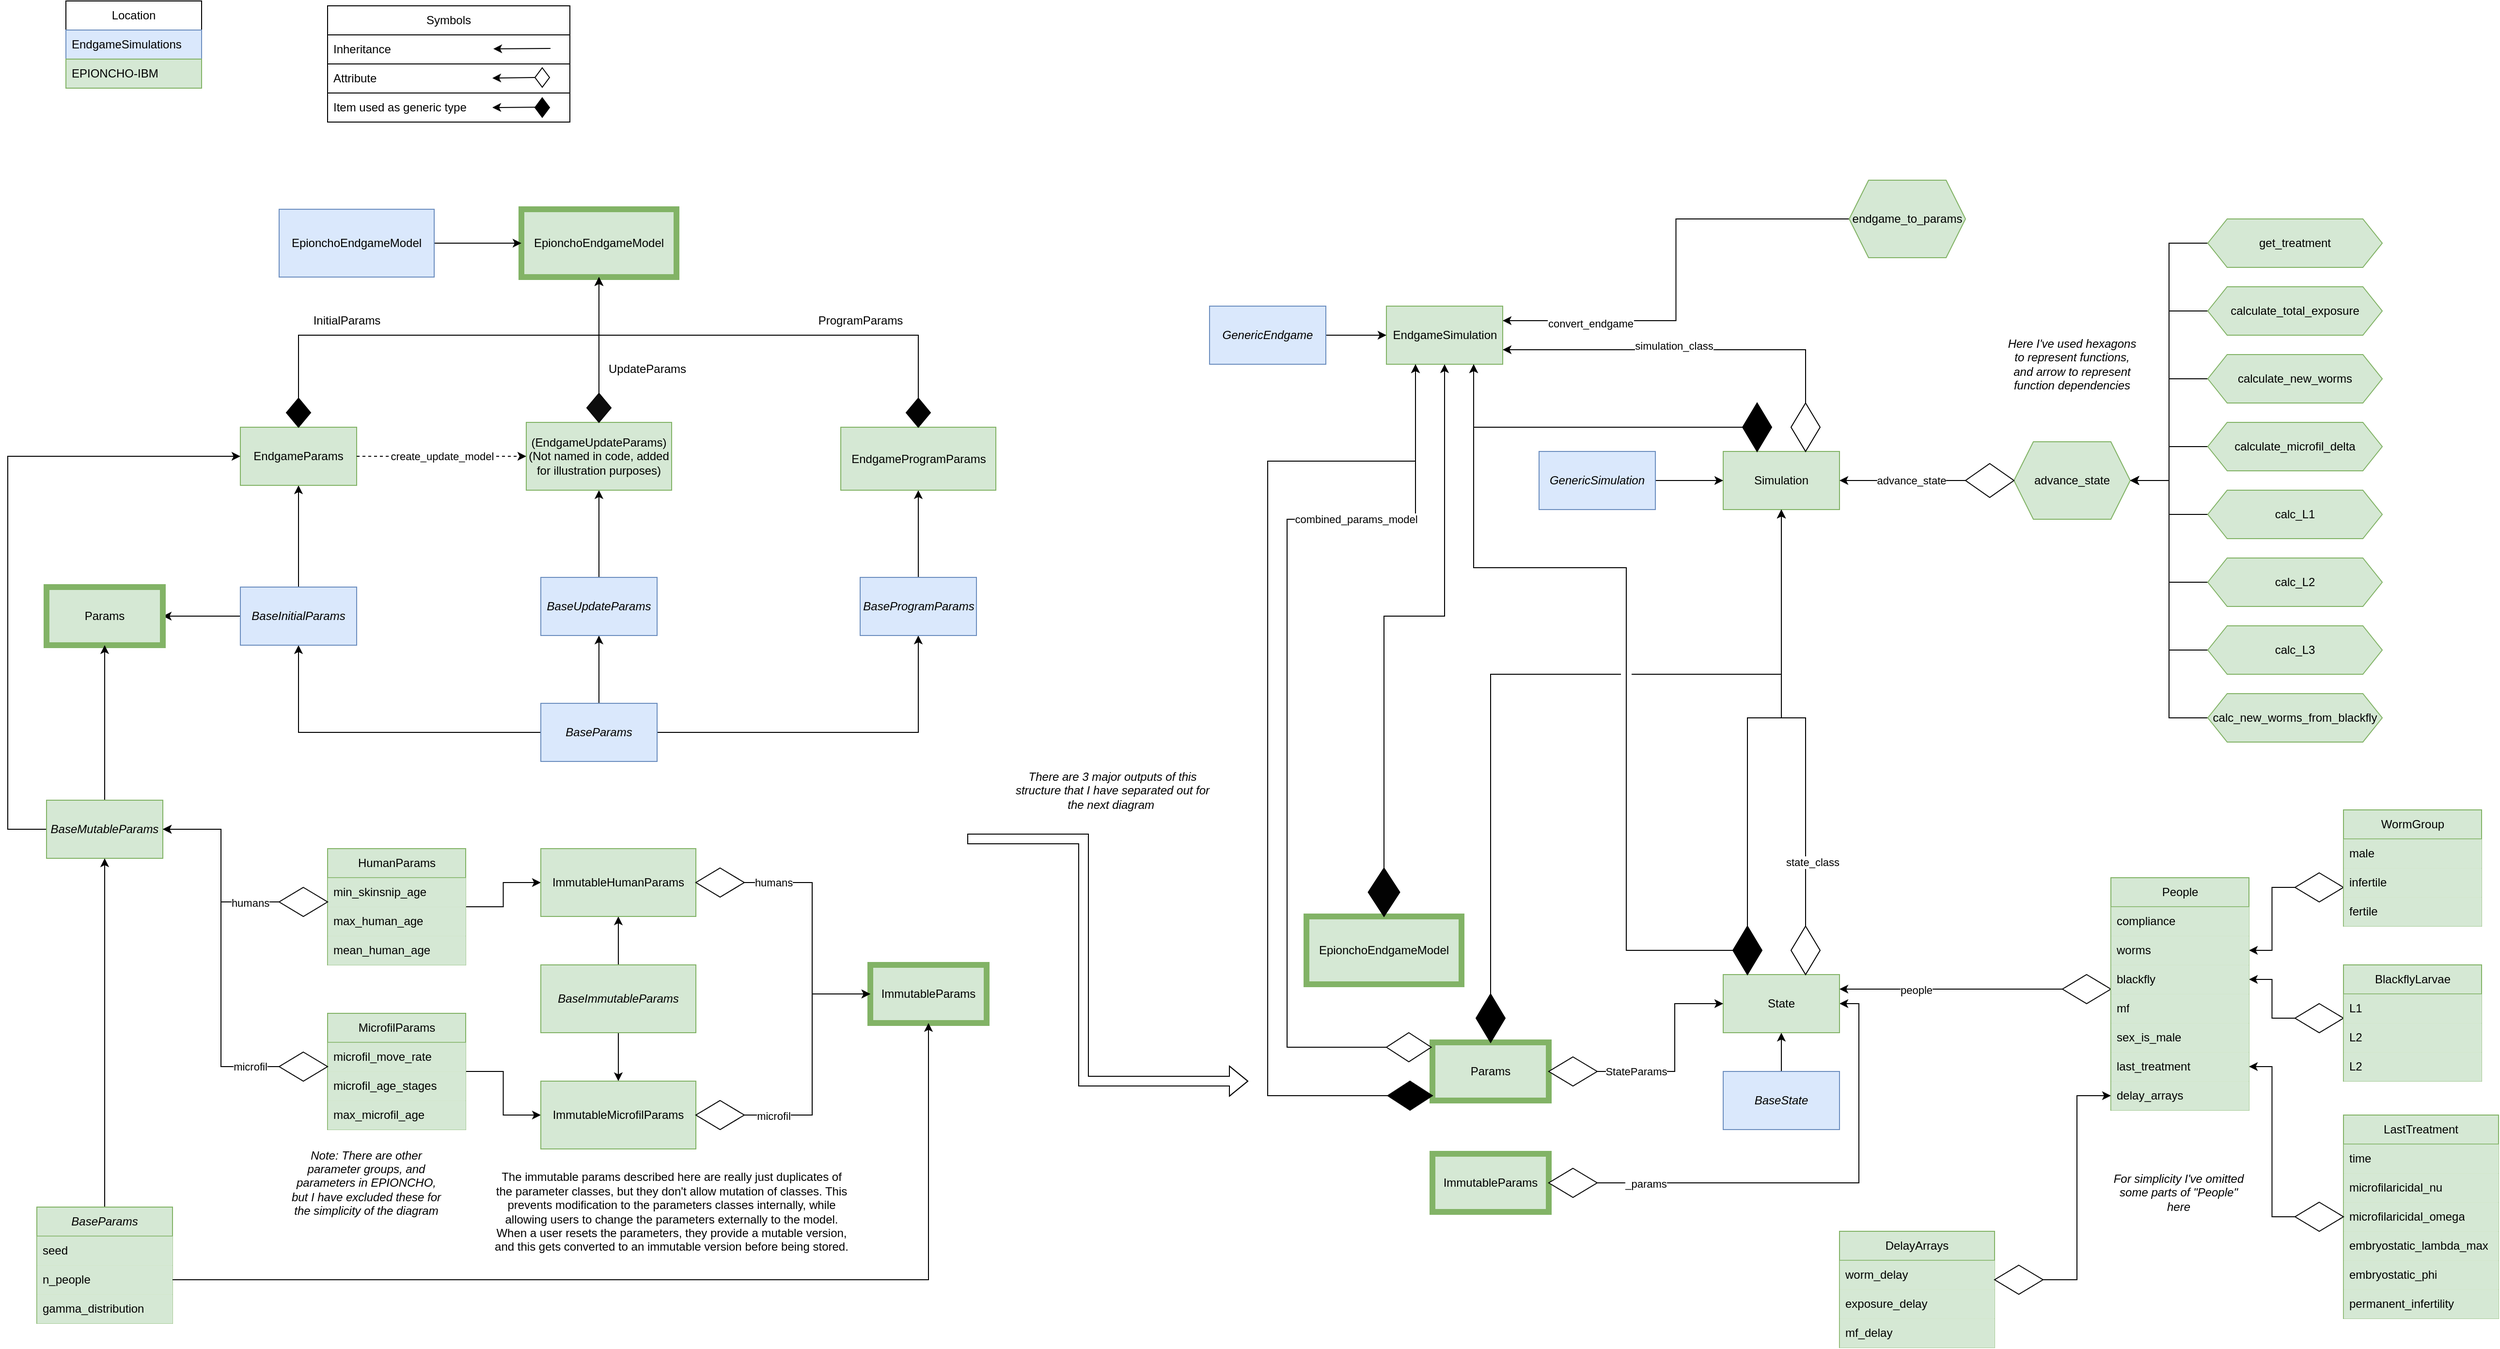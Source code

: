 <mxfile version="22.1.1" type="device">
  <diagram name="Page-1" id="Vh5DeRyXZmKZgqviVODq">
    <mxGraphModel dx="4073" dy="2360" grid="1" gridSize="10" guides="1" tooltips="1" connect="1" arrows="1" fold="1" page="1" pageScale="1" pageWidth="3300" pageHeight="2339" math="0" shadow="0">
      <root>
        <mxCell id="0" />
        <mxCell id="1" parent="0" />
        <mxCell id="iBcGs-03RFy5tnIWkyry-19" value="" style="edgeStyle=orthogonalEdgeStyle;rounded=0;orthogonalLoop=1;jettySize=auto;html=1;" parent="1" source="iBcGs-03RFy5tnIWkyry-13" target="iBcGs-03RFy5tnIWkyry-17" edge="1">
          <mxGeometry relative="1" as="geometry" />
        </mxCell>
        <mxCell id="iBcGs-03RFy5tnIWkyry-20" value="" style="edgeStyle=orthogonalEdgeStyle;rounded=0;orthogonalLoop=1;jettySize=auto;html=1;" parent="1" source="iBcGs-03RFy5tnIWkyry-13" target="iBcGs-03RFy5tnIWkyry-16" edge="1">
          <mxGeometry relative="1" as="geometry" />
        </mxCell>
        <mxCell id="iBcGs-03RFy5tnIWkyry-21" value="" style="edgeStyle=orthogonalEdgeStyle;rounded=0;orthogonalLoop=1;jettySize=auto;html=1;" parent="1" source="iBcGs-03RFy5tnIWkyry-13" target="iBcGs-03RFy5tnIWkyry-18" edge="1">
          <mxGeometry relative="1" as="geometry" />
        </mxCell>
        <mxCell id="iBcGs-03RFy5tnIWkyry-13" value="&lt;i&gt;BaseParams&lt;/i&gt;" style="rounded=0;whiteSpace=wrap;html=1;fillColor=#dae8fc;strokeColor=#6c8ebf;" parent="1" vertex="1">
          <mxGeometry x="900" y="1130" width="120" height="60" as="geometry" />
        </mxCell>
        <mxCell id="iBcGs-03RFy5tnIWkyry-23" value="" style="edgeStyle=orthogonalEdgeStyle;rounded=0;orthogonalLoop=1;jettySize=auto;html=1;" parent="1" source="iBcGs-03RFy5tnIWkyry-16" target="iBcGs-03RFy5tnIWkyry-22" edge="1">
          <mxGeometry relative="1" as="geometry" />
        </mxCell>
        <mxCell id="iBcGs-03RFy5tnIWkyry-60" value="" style="edgeStyle=orthogonalEdgeStyle;rounded=0;orthogonalLoop=1;jettySize=auto;html=1;" parent="1" source="iBcGs-03RFy5tnIWkyry-16" target="iBcGs-03RFy5tnIWkyry-59" edge="1">
          <mxGeometry relative="1" as="geometry" />
        </mxCell>
        <mxCell id="iBcGs-03RFy5tnIWkyry-16" value="&lt;i&gt;BaseInitialParams&lt;/i&gt;" style="rounded=0;whiteSpace=wrap;html=1;fillColor=#dae8fc;strokeColor=#6c8ebf;" parent="1" vertex="1">
          <mxGeometry x="590" y="1010" width="120" height="60" as="geometry" />
        </mxCell>
        <mxCell id="iBcGs-03RFy5tnIWkyry-28" value="" style="edgeStyle=orthogonalEdgeStyle;rounded=0;orthogonalLoop=1;jettySize=auto;html=1;" parent="1" source="iBcGs-03RFy5tnIWkyry-17" target="iBcGs-03RFy5tnIWkyry-26" edge="1">
          <mxGeometry relative="1" as="geometry" />
        </mxCell>
        <mxCell id="iBcGs-03RFy5tnIWkyry-17" value="&lt;i&gt;BaseUpdateParams&lt;/i&gt;" style="rounded=0;whiteSpace=wrap;html=1;fillColor=#dae8fc;strokeColor=#6c8ebf;" parent="1" vertex="1">
          <mxGeometry x="900" y="1000" width="120" height="60" as="geometry" />
        </mxCell>
        <mxCell id="iBcGs-03RFy5tnIWkyry-25" value="" style="edgeStyle=orthogonalEdgeStyle;rounded=0;orthogonalLoop=1;jettySize=auto;html=1;" parent="1" source="iBcGs-03RFy5tnIWkyry-18" target="iBcGs-03RFy5tnIWkyry-24" edge="1">
          <mxGeometry relative="1" as="geometry" />
        </mxCell>
        <mxCell id="iBcGs-03RFy5tnIWkyry-18" value="&lt;i&gt;BaseProgramParams&lt;/i&gt;" style="rounded=0;whiteSpace=wrap;html=1;fillColor=#dae8fc;strokeColor=#6c8ebf;" parent="1" vertex="1">
          <mxGeometry x="1229.5" y="1000" width="120" height="60" as="geometry" />
        </mxCell>
        <mxCell id="iBcGs-03RFy5tnIWkyry-22" value="EndgameParams" style="rounded=0;whiteSpace=wrap;html=1;fillColor=#d5e8d4;strokeColor=#82b366;" parent="1" vertex="1">
          <mxGeometry x="590" y="845" width="120" height="60" as="geometry" />
        </mxCell>
        <mxCell id="iBcGs-03RFy5tnIWkyry-24" value="EndgameProgramParams" style="rounded=0;whiteSpace=wrap;html=1;fillColor=#d5e8d4;strokeColor=#82b366;" parent="1" vertex="1">
          <mxGeometry x="1209.5" y="845" width="160" height="65" as="geometry" />
        </mxCell>
        <mxCell id="iBcGs-03RFy5tnIWkyry-26" value="(EndgameUpdateParams)&lt;br&gt;(Not named in code, added for illustration purposes)" style="rounded=0;whiteSpace=wrap;html=1;fillColor=#d5e8d4;strokeColor=#82b366;" parent="1" vertex="1">
          <mxGeometry x="885" y="840" width="150" height="70" as="geometry" />
        </mxCell>
        <mxCell id="iBcGs-03RFy5tnIWkyry-32" value="" style="endArrow=classic;html=1;rounded=0;exitX=1;exitY=0.5;exitDx=0;exitDy=0;entryX=0;entryY=0.5;entryDx=0;entryDy=0;dashed=1;" parent="1" source="iBcGs-03RFy5tnIWkyry-22" target="iBcGs-03RFy5tnIWkyry-26" edge="1">
          <mxGeometry relative="1" as="geometry">
            <mxPoint x="780" y="840" as="sourcePoint" />
            <mxPoint x="850" y="830" as="targetPoint" />
          </mxGeometry>
        </mxCell>
        <mxCell id="iBcGs-03RFy5tnIWkyry-33" value="create_update_model" style="edgeLabel;resizable=0;html=1;align=center;verticalAlign=middle;" parent="iBcGs-03RFy5tnIWkyry-32" connectable="0" vertex="1">
          <mxGeometry relative="1" as="geometry" />
        </mxCell>
        <mxCell id="iBcGs-03RFy5tnIWkyry-36" value="Location" style="swimlane;fontStyle=0;childLayout=stackLayout;horizontal=1;startSize=30;horizontalStack=0;resizeParent=1;resizeParentMax=0;resizeLast=0;collapsible=1;marginBottom=0;whiteSpace=wrap;html=1;" parent="1" vertex="1">
          <mxGeometry x="410" y="405" width="140" height="90" as="geometry" />
        </mxCell>
        <mxCell id="iBcGs-03RFy5tnIWkyry-37" value="EndgameSimulations" style="text;strokeColor=#6c8ebf;fillColor=#dae8fc;align=left;verticalAlign=middle;spacingLeft=4;spacingRight=4;overflow=hidden;points=[[0,0.5],[1,0.5]];portConstraint=eastwest;rotatable=0;whiteSpace=wrap;html=1;" parent="iBcGs-03RFy5tnIWkyry-36" vertex="1">
          <mxGeometry y="30" width="140" height="30" as="geometry" />
        </mxCell>
        <mxCell id="iBcGs-03RFy5tnIWkyry-38" value="EPIONCHO-IBM" style="text;strokeColor=#82b366;fillColor=#d5e8d4;align=left;verticalAlign=middle;spacingLeft=4;spacingRight=4;overflow=hidden;points=[[0,0.5],[1,0.5]];portConstraint=eastwest;rotatable=0;whiteSpace=wrap;html=1;" parent="iBcGs-03RFy5tnIWkyry-36" vertex="1">
          <mxGeometry y="60" width="140" height="30" as="geometry" />
        </mxCell>
        <mxCell id="iBcGs-03RFy5tnIWkyry-40" value="EpionchoEndgameModel" style="rounded=0;whiteSpace=wrap;html=1;fillColor=#d5e8d4;strokeColor=#82b366;strokeWidth=6;" parent="1" vertex="1">
          <mxGeometry x="880" y="620" width="160" height="70" as="geometry" />
        </mxCell>
        <mxCell id="iBcGs-03RFy5tnIWkyry-48" value="" style="edgeStyle=orthogonalEdgeStyle;rounded=0;orthogonalLoop=1;jettySize=auto;html=1;" parent="1" source="iBcGs-03RFy5tnIWkyry-47" target="iBcGs-03RFy5tnIWkyry-40" edge="1">
          <mxGeometry relative="1" as="geometry" />
        </mxCell>
        <mxCell id="iBcGs-03RFy5tnIWkyry-47" value="" style="rhombus;whiteSpace=wrap;html=1;fillColor=#0D0D0D;" parent="1" vertex="1">
          <mxGeometry x="947.5" y="810" width="25" height="30" as="geometry" />
        </mxCell>
        <mxCell id="iBcGs-03RFy5tnIWkyry-51" value="" style="edgeStyle=orthogonalEdgeStyle;rounded=0;orthogonalLoop=1;jettySize=auto;html=1;" parent="1" source="iBcGs-03RFy5tnIWkyry-49" target="iBcGs-03RFy5tnIWkyry-40" edge="1">
          <mxGeometry relative="1" as="geometry">
            <Array as="points">
              <mxPoint x="650" y="750" />
              <mxPoint x="960" y="750" />
            </Array>
          </mxGeometry>
        </mxCell>
        <mxCell id="iBcGs-03RFy5tnIWkyry-49" value="" style="rhombus;whiteSpace=wrap;html=1;fillColor=#000000;" parent="1" vertex="1">
          <mxGeometry x="637.5" y="815" width="25" height="30" as="geometry" />
        </mxCell>
        <mxCell id="iBcGs-03RFy5tnIWkyry-52" value="" style="edgeStyle=orthogonalEdgeStyle;rounded=0;orthogonalLoop=1;jettySize=auto;html=1;" parent="1" source="iBcGs-03RFy5tnIWkyry-50" target="iBcGs-03RFy5tnIWkyry-40" edge="1">
          <mxGeometry relative="1" as="geometry">
            <Array as="points">
              <mxPoint x="1289" y="750" />
              <mxPoint x="960" y="750" />
            </Array>
          </mxGeometry>
        </mxCell>
        <mxCell id="iBcGs-03RFy5tnIWkyry-50" value="" style="rhombus;whiteSpace=wrap;html=1;fillColor=#030303;" parent="1" vertex="1">
          <mxGeometry x="1277" y="815" width="25" height="30" as="geometry" />
        </mxCell>
        <mxCell id="iBcGs-03RFy5tnIWkyry-54" value="InitialParams" style="text;html=1;strokeColor=none;fillColor=none;align=center;verticalAlign=middle;whiteSpace=wrap;rounded=0;" parent="1" vertex="1">
          <mxGeometry x="670" y="720" width="60" height="30" as="geometry" />
        </mxCell>
        <mxCell id="iBcGs-03RFy5tnIWkyry-55" value="ProgramParams" style="text;html=1;strokeColor=none;fillColor=none;align=center;verticalAlign=middle;whiteSpace=wrap;rounded=0;" parent="1" vertex="1">
          <mxGeometry x="1200" y="720" width="60" height="30" as="geometry" />
        </mxCell>
        <mxCell id="iBcGs-03RFy5tnIWkyry-58" value="UpdateParams" style="text;html=1;strokeColor=none;fillColor=none;align=center;verticalAlign=middle;whiteSpace=wrap;rounded=0;" parent="1" vertex="1">
          <mxGeometry x="980" y="770" width="60" height="30" as="geometry" />
        </mxCell>
        <mxCell id="iBcGs-03RFy5tnIWkyry-59" value="Params" style="whiteSpace=wrap;html=1;fillColor=#d5e8d4;strokeColor=#82b366;rounded=0;strokeWidth=6;" parent="1" vertex="1">
          <mxGeometry x="390" y="1010" width="120" height="60" as="geometry" />
        </mxCell>
        <mxCell id="iBcGs-03RFy5tnIWkyry-62" value="" style="edgeStyle=orthogonalEdgeStyle;rounded=0;orthogonalLoop=1;jettySize=auto;html=1;" parent="1" source="iBcGs-03RFy5tnIWkyry-61" target="iBcGs-03RFy5tnIWkyry-59" edge="1">
          <mxGeometry relative="1" as="geometry" />
        </mxCell>
        <mxCell id="iBcGs-03RFy5tnIWkyry-118" style="edgeStyle=orthogonalEdgeStyle;rounded=0;orthogonalLoop=1;jettySize=auto;html=1;exitX=0;exitY=0.5;exitDx=0;exitDy=0;entryX=0;entryY=0.5;entryDx=0;entryDy=0;" parent="1" source="iBcGs-03RFy5tnIWkyry-61" target="iBcGs-03RFy5tnIWkyry-22" edge="1">
          <mxGeometry relative="1" as="geometry">
            <Array as="points">
              <mxPoint x="350" y="1260" />
              <mxPoint x="350" y="875" />
            </Array>
          </mxGeometry>
        </mxCell>
        <mxCell id="iBcGs-03RFy5tnIWkyry-61" value="&lt;i&gt;BaseMutableParams&lt;/i&gt;" style="whiteSpace=wrap;html=1;fillColor=#d5e8d4;strokeColor=#82b366;rounded=0;" parent="1" vertex="1">
          <mxGeometry x="390" y="1230" width="120" height="60" as="geometry" />
        </mxCell>
        <mxCell id="iBcGs-03RFy5tnIWkyry-69" style="edgeStyle=orthogonalEdgeStyle;rounded=0;orthogonalLoop=1;jettySize=auto;html=1;entryX=0.5;entryY=1;entryDx=0;entryDy=0;" parent="1" source="iBcGs-03RFy5tnIWkyry-65" target="iBcGs-03RFy5tnIWkyry-61" edge="1">
          <mxGeometry relative="1" as="geometry" />
        </mxCell>
        <mxCell id="iBcGs-03RFy5tnIWkyry-65" value="&lt;i&gt;BaseParams&lt;/i&gt;" style="swimlane;fontStyle=0;childLayout=stackLayout;horizontal=1;startSize=30;horizontalStack=0;resizeParent=1;resizeParentMax=0;resizeLast=0;collapsible=1;marginBottom=0;whiteSpace=wrap;html=1;fillColor=#d5e8d4;strokeColor=#82b366;" parent="1" vertex="1">
          <mxGeometry x="380" y="1650" width="140" height="120" as="geometry" />
        </mxCell>
        <mxCell id="iBcGs-03RFy5tnIWkyry-66" value="seed" style="text;strokeColor=#82b366;fillColor=#d5e8d4;align=left;verticalAlign=middle;spacingLeft=4;spacingRight=4;overflow=hidden;points=[[0,0.5],[1,0.5]];portConstraint=eastwest;rotatable=0;whiteSpace=wrap;html=1;strokeWidth=0;" parent="iBcGs-03RFy5tnIWkyry-65" vertex="1">
          <mxGeometry y="30" width="140" height="30" as="geometry" />
        </mxCell>
        <mxCell id="iBcGs-03RFy5tnIWkyry-67" value="n_people" style="text;strokeColor=#82b366;fillColor=#d5e8d4;align=left;verticalAlign=middle;spacingLeft=4;spacingRight=4;overflow=hidden;points=[[0,0.5],[1,0.5]];portConstraint=eastwest;rotatable=0;whiteSpace=wrap;html=1;strokeWidth=0;" parent="iBcGs-03RFy5tnIWkyry-65" vertex="1">
          <mxGeometry y="60" width="140" height="30" as="geometry" />
        </mxCell>
        <mxCell id="iBcGs-03RFy5tnIWkyry-68" value="gamma_distribution" style="text;strokeColor=#82b366;fillColor=#d5e8d4;align=left;verticalAlign=middle;spacingLeft=4;spacingRight=4;overflow=hidden;points=[[0,0.5],[1,0.5]];portConstraint=eastwest;rotatable=0;whiteSpace=wrap;html=1;strokeWidth=0;" parent="iBcGs-03RFy5tnIWkyry-65" vertex="1">
          <mxGeometry y="90" width="140" height="30" as="geometry" />
        </mxCell>
        <mxCell id="iBcGs-03RFy5tnIWkyry-100" style="edgeStyle=orthogonalEdgeStyle;rounded=0;orthogonalLoop=1;jettySize=auto;html=1;exitX=1;exitY=0.5;exitDx=0;exitDy=0;entryX=0;entryY=0.5;entryDx=0;entryDy=0;" parent="1" source="iBcGs-03RFy5tnIWkyry-70" target="iBcGs-03RFy5tnIWkyry-96" edge="1">
          <mxGeometry relative="1" as="geometry" />
        </mxCell>
        <mxCell id="iBcGs-03RFy5tnIWkyry-70" value="HumanParams" style="swimlane;fontStyle=0;childLayout=stackLayout;horizontal=1;startSize=30;horizontalStack=0;resizeParent=1;resizeParentMax=0;resizeLast=0;collapsible=1;marginBottom=0;whiteSpace=wrap;html=1;fillColor=#d5e8d4;strokeColor=#82b366;" parent="1" vertex="1">
          <mxGeometry x="680" y="1280" width="142.5" height="120" as="geometry" />
        </mxCell>
        <mxCell id="iBcGs-03RFy5tnIWkyry-71" value="min_skinsnip_age" style="text;strokeColor=#82b366;fillColor=#d5e8d4;align=left;verticalAlign=middle;spacingLeft=4;spacingRight=4;overflow=hidden;points=[[0,0.5],[1,0.5]];portConstraint=eastwest;rotatable=0;whiteSpace=wrap;html=1;strokeWidth=0;" parent="iBcGs-03RFy5tnIWkyry-70" vertex="1">
          <mxGeometry y="30" width="142.5" height="30" as="geometry" />
        </mxCell>
        <mxCell id="iBcGs-03RFy5tnIWkyry-72" value="max_human_age" style="text;strokeColor=#82b366;fillColor=#d5e8d4;align=left;verticalAlign=middle;spacingLeft=4;spacingRight=4;overflow=hidden;points=[[0,0.5],[1,0.5]];portConstraint=eastwest;rotatable=0;whiteSpace=wrap;html=1;strokeWidth=0;" parent="iBcGs-03RFy5tnIWkyry-70" vertex="1">
          <mxGeometry y="60" width="142.5" height="30" as="geometry" />
        </mxCell>
        <mxCell id="iBcGs-03RFy5tnIWkyry-73" value="mean_human_age" style="text;strokeColor=#82b366;fillColor=#d5e8d4;align=left;verticalAlign=middle;spacingLeft=4;spacingRight=4;overflow=hidden;points=[[0,0.5],[1,0.5]];portConstraint=eastwest;rotatable=0;whiteSpace=wrap;html=1;strokeWidth=0;" parent="iBcGs-03RFy5tnIWkyry-70" vertex="1">
          <mxGeometry y="90" width="142.5" height="30" as="geometry" />
        </mxCell>
        <mxCell id="iBcGs-03RFy5tnIWkyry-74" value="" style="rhombus;whiteSpace=wrap;html=1;" parent="1" vertex="1">
          <mxGeometry x="630" y="1320" width="50" height="30" as="geometry" />
        </mxCell>
        <mxCell id="iBcGs-03RFy5tnIWkyry-99" style="edgeStyle=orthogonalEdgeStyle;rounded=0;orthogonalLoop=1;jettySize=auto;html=1;exitX=1;exitY=0.5;exitDx=0;exitDy=0;entryX=0;entryY=0.5;entryDx=0;entryDy=0;" parent="1" source="iBcGs-03RFy5tnIWkyry-76" target="iBcGs-03RFy5tnIWkyry-95" edge="1">
          <mxGeometry relative="1" as="geometry" />
        </mxCell>
        <mxCell id="iBcGs-03RFy5tnIWkyry-76" value="MicrofilParams" style="swimlane;fontStyle=0;childLayout=stackLayout;horizontal=1;startSize=30;horizontalStack=0;resizeParent=1;resizeParentMax=0;resizeLast=0;collapsible=1;marginBottom=0;whiteSpace=wrap;html=1;fillColor=#d5e8d4;strokeColor=#82b366;" parent="1" vertex="1">
          <mxGeometry x="680" y="1450" width="142.5" height="120" as="geometry" />
        </mxCell>
        <mxCell id="iBcGs-03RFy5tnIWkyry-77" value="microfil_move_rate" style="text;strokeColor=#82b366;fillColor=#d5e8d4;align=left;verticalAlign=middle;spacingLeft=4;spacingRight=4;overflow=hidden;points=[[0,0.5],[1,0.5]];portConstraint=eastwest;rotatable=0;whiteSpace=wrap;html=1;strokeWidth=0;" parent="iBcGs-03RFy5tnIWkyry-76" vertex="1">
          <mxGeometry y="30" width="142.5" height="30" as="geometry" />
        </mxCell>
        <mxCell id="iBcGs-03RFy5tnIWkyry-78" value="microfil_age_stages" style="text;strokeColor=#82b366;fillColor=#d5e8d4;align=left;verticalAlign=middle;spacingLeft=4;spacingRight=4;overflow=hidden;points=[[0,0.5],[1,0.5]];portConstraint=eastwest;rotatable=0;whiteSpace=wrap;html=1;strokeWidth=0;" parent="iBcGs-03RFy5tnIWkyry-76" vertex="1">
          <mxGeometry y="60" width="142.5" height="30" as="geometry" />
        </mxCell>
        <mxCell id="iBcGs-03RFy5tnIWkyry-79" value="max_microfil_age&amp;nbsp;" style="text;strokeColor=#82b366;fillColor=#d5e8d4;align=left;verticalAlign=middle;spacingLeft=4;spacingRight=4;overflow=hidden;points=[[0,0.5],[1,0.5]];portConstraint=eastwest;rotatable=0;whiteSpace=wrap;html=1;strokeWidth=0;" parent="iBcGs-03RFy5tnIWkyry-76" vertex="1">
          <mxGeometry y="90" width="142.5" height="30" as="geometry" />
        </mxCell>
        <mxCell id="iBcGs-03RFy5tnIWkyry-80" value="" style="rhombus;whiteSpace=wrap;html=1;" parent="1" vertex="1">
          <mxGeometry x="630" y="1490" width="50" height="30" as="geometry" />
        </mxCell>
        <mxCell id="iBcGs-03RFy5tnIWkyry-83" value="" style="endArrow=classic;html=1;rounded=0;exitX=0;exitY=0.5;exitDx=0;exitDy=0;entryX=1;entryY=0.5;entryDx=0;entryDy=0;" parent="1" source="iBcGs-03RFy5tnIWkyry-74" target="iBcGs-03RFy5tnIWkyry-61" edge="1">
          <mxGeometry relative="1" as="geometry">
            <mxPoint x="720" y="1420" as="sourcePoint" />
            <mxPoint x="820" y="1420" as="targetPoint" />
            <Array as="points">
              <mxPoint x="570" y="1335" />
              <mxPoint x="570" y="1260" />
            </Array>
          </mxGeometry>
        </mxCell>
        <mxCell id="iBcGs-03RFy5tnIWkyry-84" value="humans" style="edgeLabel;resizable=0;html=1;align=center;verticalAlign=middle;" parent="iBcGs-03RFy5tnIWkyry-83" connectable="0" vertex="1">
          <mxGeometry relative="1" as="geometry">
            <mxPoint x="30" y="38" as="offset" />
          </mxGeometry>
        </mxCell>
        <mxCell id="iBcGs-03RFy5tnIWkyry-86" value="" style="endArrow=classic;html=1;rounded=0;exitX=0;exitY=0.5;exitDx=0;exitDy=0;entryX=1;entryY=0.5;entryDx=0;entryDy=0;" parent="1" source="iBcGs-03RFy5tnIWkyry-80" target="iBcGs-03RFy5tnIWkyry-61" edge="1">
          <mxGeometry relative="1" as="geometry">
            <mxPoint x="720" y="1410" as="sourcePoint" />
            <mxPoint x="820" y="1410" as="targetPoint" />
            <Array as="points">
              <mxPoint x="570" y="1505" />
              <mxPoint x="570" y="1260" />
            </Array>
          </mxGeometry>
        </mxCell>
        <mxCell id="iBcGs-03RFy5tnIWkyry-87" value="microfil" style="edgeLabel;resizable=0;html=1;align=center;verticalAlign=middle;" parent="iBcGs-03RFy5tnIWkyry-86" connectable="0" vertex="1">
          <mxGeometry relative="1" as="geometry">
            <mxPoint x="30" y="122" as="offset" />
          </mxGeometry>
        </mxCell>
        <mxCell id="iBcGs-03RFy5tnIWkyry-90" value="&lt;i&gt;Note: There are other parameter groups, and parameters in EPIONCHO, but I have excluded these for the simplicity of the diagram&lt;/i&gt;" style="text;html=1;strokeColor=none;fillColor=none;align=center;verticalAlign=middle;whiteSpace=wrap;rounded=0;" parent="1" vertex="1">
          <mxGeometry x="640" y="1580" width="160" height="90" as="geometry" />
        </mxCell>
        <mxCell id="iBcGs-03RFy5tnIWkyry-97" value="" style="edgeStyle=orthogonalEdgeStyle;rounded=0;orthogonalLoop=1;jettySize=auto;html=1;" parent="1" source="iBcGs-03RFy5tnIWkyry-94" target="iBcGs-03RFy5tnIWkyry-95" edge="1">
          <mxGeometry relative="1" as="geometry" />
        </mxCell>
        <mxCell id="iBcGs-03RFy5tnIWkyry-98" value="" style="edgeStyle=orthogonalEdgeStyle;rounded=0;orthogonalLoop=1;jettySize=auto;html=1;" parent="1" source="iBcGs-03RFy5tnIWkyry-94" target="iBcGs-03RFy5tnIWkyry-96" edge="1">
          <mxGeometry relative="1" as="geometry" />
        </mxCell>
        <mxCell id="iBcGs-03RFy5tnIWkyry-94" value="&lt;i&gt;BaseImmutableParams&lt;/i&gt;" style="whiteSpace=wrap;html=1;fillColor=#d5e8d4;strokeColor=#82b366;rounded=0;" parent="1" vertex="1">
          <mxGeometry x="900" y="1400" width="160" height="70" as="geometry" />
        </mxCell>
        <mxCell id="iBcGs-03RFy5tnIWkyry-95" value="ImmutableMicrofilParams" style="whiteSpace=wrap;html=1;fillColor=#d5e8d4;strokeColor=#82b366;rounded=0;" parent="1" vertex="1">
          <mxGeometry x="900" y="1520" width="160" height="70" as="geometry" />
        </mxCell>
        <mxCell id="iBcGs-03RFy5tnIWkyry-96" value="ImmutableHumanParams" style="whiteSpace=wrap;html=1;fillColor=#d5e8d4;strokeColor=#82b366;rounded=0;" parent="1" vertex="1">
          <mxGeometry x="900" y="1280" width="160" height="70" as="geometry" />
        </mxCell>
        <mxCell id="iBcGs-03RFy5tnIWkyry-101" value="ImmutableParams" style="whiteSpace=wrap;html=1;fillColor=#d5e8d4;strokeColor=#82b366;rounded=0;strokeWidth=6;" parent="1" vertex="1">
          <mxGeometry x="1240" y="1400" width="120" height="60" as="geometry" />
        </mxCell>
        <mxCell id="iBcGs-03RFy5tnIWkyry-104" value="" style="rhombus;whiteSpace=wrap;html=1;" parent="1" vertex="1">
          <mxGeometry x="1060" y="1300" width="50" height="30" as="geometry" />
        </mxCell>
        <mxCell id="iBcGs-03RFy5tnIWkyry-105" value="" style="rhombus;whiteSpace=wrap;html=1;" parent="1" vertex="1">
          <mxGeometry x="1060" y="1540" width="50" height="30" as="geometry" />
        </mxCell>
        <mxCell id="iBcGs-03RFy5tnIWkyry-110" value="" style="endArrow=classic;html=1;rounded=0;exitX=1;exitY=0.5;exitDx=0;exitDy=0;entryX=0;entryY=0.5;entryDx=0;entryDy=0;" parent="1" source="iBcGs-03RFy5tnIWkyry-105" target="iBcGs-03RFy5tnIWkyry-101" edge="1">
          <mxGeometry relative="1" as="geometry">
            <mxPoint x="980" y="1470" as="sourcePoint" />
            <mxPoint x="1080" y="1470" as="targetPoint" />
            <Array as="points">
              <mxPoint x="1180" y="1555" />
              <mxPoint x="1180" y="1430" />
            </Array>
          </mxGeometry>
        </mxCell>
        <mxCell id="iBcGs-03RFy5tnIWkyry-111" value="microfil" style="edgeLabel;resizable=0;html=1;align=center;verticalAlign=middle;" parent="iBcGs-03RFy5tnIWkyry-110" connectable="0" vertex="1">
          <mxGeometry relative="1" as="geometry">
            <mxPoint x="-40" y="58" as="offset" />
          </mxGeometry>
        </mxCell>
        <mxCell id="iBcGs-03RFy5tnIWkyry-114" value="" style="endArrow=classic;html=1;rounded=0;exitX=1;exitY=0.5;exitDx=0;exitDy=0;entryX=0;entryY=0.5;entryDx=0;entryDy=0;" parent="1" source="iBcGs-03RFy5tnIWkyry-104" target="iBcGs-03RFy5tnIWkyry-101" edge="1">
          <mxGeometry relative="1" as="geometry">
            <mxPoint x="1030" y="1400" as="sourcePoint" />
            <mxPoint x="1130" y="1400" as="targetPoint" />
            <Array as="points">
              <mxPoint x="1180" y="1315" />
              <mxPoint x="1180" y="1430" />
            </Array>
          </mxGeometry>
        </mxCell>
        <mxCell id="iBcGs-03RFy5tnIWkyry-115" value="humans" style="edgeLabel;resizable=0;html=1;align=center;verticalAlign=middle;" parent="iBcGs-03RFy5tnIWkyry-114" connectable="0" vertex="1">
          <mxGeometry relative="1" as="geometry">
            <mxPoint x="-40" y="-53" as="offset" />
          </mxGeometry>
        </mxCell>
        <mxCell id="iBcGs-03RFy5tnIWkyry-117" style="edgeStyle=orthogonalEdgeStyle;rounded=0;orthogonalLoop=1;jettySize=auto;html=1;exitX=1;exitY=0.5;exitDx=0;exitDy=0;entryX=0.5;entryY=1;entryDx=0;entryDy=0;" parent="1" source="iBcGs-03RFy5tnIWkyry-67" target="iBcGs-03RFy5tnIWkyry-101" edge="1">
          <mxGeometry relative="1" as="geometry" />
        </mxCell>
        <mxCell id="iBcGs-03RFy5tnIWkyry-128" value="" style="edgeStyle=orthogonalEdgeStyle;rounded=0;orthogonalLoop=1;jettySize=auto;html=1;" parent="1" source="iBcGs-03RFy5tnIWkyry-119" target="iBcGs-03RFy5tnIWkyry-127" edge="1">
          <mxGeometry relative="1" as="geometry" />
        </mxCell>
        <mxCell id="iBcGs-03RFy5tnIWkyry-119" value="&lt;i&gt;BaseState&lt;/i&gt;" style="whiteSpace=wrap;html=1;fillColor=#dae8fc;strokeColor=#6c8ebf;rounded=0;" parent="1" vertex="1">
          <mxGeometry x="2120" y="1510" width="120" height="60" as="geometry" />
        </mxCell>
        <mxCell id="iBcGs-03RFy5tnIWkyry-120" value="" style="shape=flexArrow;endArrow=classic;html=1;rounded=0;" parent="1" edge="1">
          <mxGeometry width="50" height="50" relative="1" as="geometry">
            <mxPoint x="1340" y="1270" as="sourcePoint" />
            <mxPoint x="1630" y="1520" as="targetPoint" />
            <Array as="points">
              <mxPoint x="1460" y="1270" />
              <mxPoint x="1460" y="1520" />
            </Array>
          </mxGeometry>
        </mxCell>
        <mxCell id="iBcGs-03RFy5tnIWkyry-121" value="&lt;i&gt;There are 3 major outputs of this structure that I have separated out for the next diagram&amp;nbsp;&lt;/i&gt;" style="text;html=1;strokeColor=none;fillColor=none;align=center;verticalAlign=middle;whiteSpace=wrap;rounded=0;" parent="1" vertex="1">
          <mxGeometry x="1380" y="1180" width="220" height="80" as="geometry" />
        </mxCell>
        <mxCell id="iBcGs-03RFy5tnIWkyry-122" value="EpionchoEndgameModel" style="rounded=0;whiteSpace=wrap;html=1;fillColor=#d5e8d4;strokeColor=#82b366;strokeWidth=6;" parent="1" vertex="1">
          <mxGeometry x="1690" y="1350" width="160" height="70" as="geometry" />
        </mxCell>
        <mxCell id="XpNcy2DAIpxVB178SjmH-104" value="" style="edgeStyle=orthogonalEdgeStyle;rounded=0;orthogonalLoop=1;jettySize=auto;html=1;" edge="1" parent="1" source="iBcGs-03RFy5tnIWkyry-123" target="XpNcy2DAIpxVB178SjmH-102">
          <mxGeometry relative="1" as="geometry" />
        </mxCell>
        <mxCell id="iBcGs-03RFy5tnIWkyry-123" value="Params" style="whiteSpace=wrap;html=1;fillColor=#d5e8d4;strokeColor=#82b366;rounded=0;strokeWidth=6;" parent="1" vertex="1">
          <mxGeometry x="1820" y="1480" width="120" height="60" as="geometry" />
        </mxCell>
        <mxCell id="iBcGs-03RFy5tnIWkyry-133" style="edgeStyle=orthogonalEdgeStyle;rounded=0;orthogonalLoop=1;jettySize=auto;html=1;entryX=1;entryY=0.5;entryDx=0;entryDy=0;exitX=1;exitY=0.5;exitDx=0;exitDy=0;" parent="1" source="iBcGs-03RFy5tnIWkyry-134" target="iBcGs-03RFy5tnIWkyry-127" edge="1">
          <mxGeometry relative="1" as="geometry">
            <mxPoint x="2010" y="1660" as="sourcePoint" />
          </mxGeometry>
        </mxCell>
        <mxCell id="iBcGs-03RFy5tnIWkyry-135" value="_params" style="edgeLabel;html=1;align=center;verticalAlign=middle;resizable=0;points=[];" parent="iBcGs-03RFy5tnIWkyry-133" vertex="1" connectable="0">
          <mxGeometry x="-0.79" y="-1" relative="1" as="geometry">
            <mxPoint as="offset" />
          </mxGeometry>
        </mxCell>
        <mxCell id="iBcGs-03RFy5tnIWkyry-124" value="ImmutableParams" style="whiteSpace=wrap;html=1;fillColor=#d5e8d4;strokeColor=#82b366;rounded=0;strokeWidth=6;" parent="1" vertex="1">
          <mxGeometry x="1820" y="1595" width="120" height="60" as="geometry" />
        </mxCell>
        <mxCell id="iBcGs-03RFy5tnIWkyry-126" value="" style="edgeStyle=orthogonalEdgeStyle;rounded=0;orthogonalLoop=1;jettySize=auto;html=1;" parent="1" source="iBcGs-03RFy5tnIWkyry-125" target="iBcGs-03RFy5tnIWkyry-40" edge="1">
          <mxGeometry relative="1" as="geometry" />
        </mxCell>
        <mxCell id="iBcGs-03RFy5tnIWkyry-125" value="EpionchoEndgameModel" style="rounded=0;whiteSpace=wrap;html=1;fillColor=#dae8fc;strokeColor=#6c8ebf;strokeWidth=1;" parent="1" vertex="1">
          <mxGeometry x="630" y="620" width="160" height="70" as="geometry" />
        </mxCell>
        <mxCell id="iBcGs-03RFy5tnIWkyry-127" value="State" style="whiteSpace=wrap;html=1;fillColor=#d5e8d4;strokeColor=#82b366;rounded=0;" parent="1" vertex="1">
          <mxGeometry x="2120" y="1410" width="120" height="60" as="geometry" />
        </mxCell>
        <mxCell id="iBcGs-03RFy5tnIWkyry-129" value="" style="rhombus;whiteSpace=wrap;html=1;" parent="1" vertex="1">
          <mxGeometry x="1940" y="1495" width="50" height="30" as="geometry" />
        </mxCell>
        <mxCell id="iBcGs-03RFy5tnIWkyry-131" value="" style="endArrow=classic;html=1;rounded=0;exitX=1;exitY=0.5;exitDx=0;exitDy=0;entryX=0;entryY=0.5;entryDx=0;entryDy=0;" parent="1" source="iBcGs-03RFy5tnIWkyry-129" target="iBcGs-03RFy5tnIWkyry-127" edge="1">
          <mxGeometry relative="1" as="geometry">
            <mxPoint x="1880" y="1450" as="sourcePoint" />
            <mxPoint x="1980" y="1450" as="targetPoint" />
            <Array as="points">
              <mxPoint x="2070" y="1510" />
              <mxPoint x="2070" y="1440" />
            </Array>
          </mxGeometry>
        </mxCell>
        <mxCell id="iBcGs-03RFy5tnIWkyry-132" value="StateParams" style="edgeLabel;resizable=0;html=1;align=center;verticalAlign=middle;" parent="iBcGs-03RFy5tnIWkyry-131" connectable="0" vertex="1">
          <mxGeometry relative="1" as="geometry">
            <mxPoint x="-40" y="20" as="offset" />
          </mxGeometry>
        </mxCell>
        <mxCell id="iBcGs-03RFy5tnIWkyry-134" value="" style="rhombus;whiteSpace=wrap;html=1;" parent="1" vertex="1">
          <mxGeometry x="1940" y="1610" width="50" height="30" as="geometry" />
        </mxCell>
        <mxCell id="a8eaxzKGek9T-WFYyy5y-2" value="The immutable params described here are really just duplicates of the parameter classes, but they don&#39;t allow mutation of classes. This prevents modification to the parameters classes internally, while allowing users to change the parameters externally to the model. When a user resets the parameters, they provide a mutable version, and this gets converted to an immutable version before being stored." style="text;html=1;strokeColor=none;fillColor=none;align=center;verticalAlign=middle;whiteSpace=wrap;rounded=0;" parent="1" vertex="1">
          <mxGeometry x="850" y="1600" width="370" height="110" as="geometry" />
        </mxCell>
        <mxCell id="a8eaxzKGek9T-WFYyy5y-6" style="edgeStyle=orthogonalEdgeStyle;rounded=0;orthogonalLoop=1;jettySize=auto;html=1;exitX=0;exitY=0.5;exitDx=0;exitDy=0;entryX=1;entryY=0.25;entryDx=0;entryDy=0;" parent="1" source="a8eaxzKGek9T-WFYyy5y-5" target="iBcGs-03RFy5tnIWkyry-127" edge="1">
          <mxGeometry relative="1" as="geometry" />
        </mxCell>
        <mxCell id="a8eaxzKGek9T-WFYyy5y-8" value="people" style="edgeLabel;html=1;align=center;verticalAlign=middle;resizable=0;points=[];" parent="a8eaxzKGek9T-WFYyy5y-6" vertex="1" connectable="0">
          <mxGeometry x="0.312" y="1" relative="1" as="geometry">
            <mxPoint as="offset" />
          </mxGeometry>
        </mxCell>
        <mxCell id="a8eaxzKGek9T-WFYyy5y-5" value="" style="rhombus;whiteSpace=wrap;html=1;" parent="1" vertex="1">
          <mxGeometry x="2470" y="1410" width="50" height="30" as="geometry" />
        </mxCell>
        <mxCell id="a8eaxzKGek9T-WFYyy5y-7" style="edgeStyle=orthogonalEdgeStyle;rounded=0;orthogonalLoop=1;jettySize=auto;html=1;exitX=0.5;exitY=1;exitDx=0;exitDy=0;" parent="1" edge="1">
          <mxGeometry relative="1" as="geometry">
            <mxPoint x="2490" y="1450" as="sourcePoint" />
            <mxPoint x="2490" y="1450" as="targetPoint" />
          </mxGeometry>
        </mxCell>
        <mxCell id="XpNcy2DAIpxVB178SjmH-3" style="edgeStyle=orthogonalEdgeStyle;rounded=0;orthogonalLoop=1;jettySize=auto;html=1;exitX=0;exitY=0.5;exitDx=0;exitDy=0;" edge="1" parent="1" source="XpNcy2DAIpxVB178SjmH-2" target="XpNcy2DAIpxVB178SjmH-20">
          <mxGeometry relative="1" as="geometry" />
        </mxCell>
        <mxCell id="XpNcy2DAIpxVB178SjmH-2" value="" style="rhombus;whiteSpace=wrap;html=1;" vertex="1" parent="1">
          <mxGeometry x="2710" y="1440" width="50" height="30" as="geometry" />
        </mxCell>
        <mxCell id="XpNcy2DAIpxVB178SjmH-7" style="edgeStyle=orthogonalEdgeStyle;rounded=0;orthogonalLoop=1;jettySize=auto;html=1;exitX=0;exitY=0.5;exitDx=0;exitDy=0;" edge="1" parent="1" source="XpNcy2DAIpxVB178SjmH-6" target="XpNcy2DAIpxVB178SjmH-19">
          <mxGeometry relative="1" as="geometry" />
        </mxCell>
        <mxCell id="XpNcy2DAIpxVB178SjmH-6" value="" style="rhombus;whiteSpace=wrap;html=1;" vertex="1" parent="1">
          <mxGeometry x="2710" y="1305" width="50" height="30" as="geometry" />
        </mxCell>
        <mxCell id="XpNcy2DAIpxVB178SjmH-9" value="BlackflyLarvae" style="swimlane;fontStyle=0;childLayout=stackLayout;horizontal=1;startSize=30;horizontalStack=0;resizeParent=1;resizeParentMax=0;resizeLast=0;collapsible=1;marginBottom=0;whiteSpace=wrap;html=1;fillColor=#d5e8d4;strokeColor=#82b366;" vertex="1" parent="1">
          <mxGeometry x="2760" y="1400" width="142.5" height="120" as="geometry" />
        </mxCell>
        <mxCell id="XpNcy2DAIpxVB178SjmH-10" value="L1" style="text;strokeColor=#82b366;fillColor=#d5e8d4;align=left;verticalAlign=middle;spacingLeft=4;spacingRight=4;overflow=hidden;points=[[0,0.5],[1,0.5]];portConstraint=eastwest;rotatable=0;whiteSpace=wrap;html=1;strokeWidth=0;" vertex="1" parent="XpNcy2DAIpxVB178SjmH-9">
          <mxGeometry y="30" width="142.5" height="30" as="geometry" />
        </mxCell>
        <mxCell id="XpNcy2DAIpxVB178SjmH-11" value="L2" style="text;strokeColor=#82b366;fillColor=#d5e8d4;align=left;verticalAlign=middle;spacingLeft=4;spacingRight=4;overflow=hidden;points=[[0,0.5],[1,0.5]];portConstraint=eastwest;rotatable=0;whiteSpace=wrap;html=1;strokeWidth=0;" vertex="1" parent="XpNcy2DAIpxVB178SjmH-9">
          <mxGeometry y="60" width="142.5" height="30" as="geometry" />
        </mxCell>
        <mxCell id="XpNcy2DAIpxVB178SjmH-12" value="L2" style="text;strokeColor=#82b366;fillColor=#d5e8d4;align=left;verticalAlign=middle;spacingLeft=4;spacingRight=4;overflow=hidden;points=[[0,0.5],[1,0.5]];portConstraint=eastwest;rotatable=0;whiteSpace=wrap;html=1;strokeWidth=0;" vertex="1" parent="XpNcy2DAIpxVB178SjmH-9">
          <mxGeometry y="90" width="142.5" height="30" as="geometry" />
        </mxCell>
        <mxCell id="XpNcy2DAIpxVB178SjmH-13" value="WormGroup" style="swimlane;fontStyle=0;childLayout=stackLayout;horizontal=1;startSize=30;horizontalStack=0;resizeParent=1;resizeParentMax=0;resizeLast=0;collapsible=1;marginBottom=0;whiteSpace=wrap;html=1;fillColor=#d5e8d4;strokeColor=#82b366;" vertex="1" parent="1">
          <mxGeometry x="2760" y="1240" width="142.5" height="120" as="geometry" />
        </mxCell>
        <mxCell id="XpNcy2DAIpxVB178SjmH-14" value="male" style="text;strokeColor=#82b366;fillColor=#d5e8d4;align=left;verticalAlign=middle;spacingLeft=4;spacingRight=4;overflow=hidden;points=[[0,0.5],[1,0.5]];portConstraint=eastwest;rotatable=0;whiteSpace=wrap;html=1;strokeWidth=0;" vertex="1" parent="XpNcy2DAIpxVB178SjmH-13">
          <mxGeometry y="30" width="142.5" height="30" as="geometry" />
        </mxCell>
        <mxCell id="XpNcy2DAIpxVB178SjmH-15" value="infertile" style="text;strokeColor=#82b366;fillColor=#d5e8d4;align=left;verticalAlign=middle;spacingLeft=4;spacingRight=4;overflow=hidden;points=[[0,0.5],[1,0.5]];portConstraint=eastwest;rotatable=0;whiteSpace=wrap;html=1;strokeWidth=0;" vertex="1" parent="XpNcy2DAIpxVB178SjmH-13">
          <mxGeometry y="60" width="142.5" height="30" as="geometry" />
        </mxCell>
        <mxCell id="XpNcy2DAIpxVB178SjmH-16" value="fertile" style="text;strokeColor=#82b366;fillColor=#d5e8d4;align=left;verticalAlign=middle;spacingLeft=4;spacingRight=4;overflow=hidden;points=[[0,0.5],[1,0.5]];portConstraint=eastwest;rotatable=0;whiteSpace=wrap;html=1;strokeWidth=0;" vertex="1" parent="XpNcy2DAIpxVB178SjmH-13">
          <mxGeometry y="90" width="142.5" height="30" as="geometry" />
        </mxCell>
        <mxCell id="XpNcy2DAIpxVB178SjmH-17" value="People" style="swimlane;fontStyle=0;childLayout=stackLayout;horizontal=1;startSize=30;horizontalStack=0;resizeParent=1;resizeParentMax=0;resizeLast=0;collapsible=1;marginBottom=0;whiteSpace=wrap;html=1;fillColor=#d5e8d4;strokeColor=#82b366;movable=1;resizable=1;rotatable=1;deletable=1;editable=1;locked=0;connectable=1;" vertex="1" parent="1">
          <mxGeometry x="2520" y="1310" width="142.5" height="240" as="geometry" />
        </mxCell>
        <mxCell id="XpNcy2DAIpxVB178SjmH-18" value="compliance" style="text;strokeColor=#82b366;fillColor=#d5e8d4;align=left;verticalAlign=middle;spacingLeft=4;spacingRight=4;overflow=hidden;points=[[0,0.5],[1,0.5]];portConstraint=eastwest;rotatable=0;whiteSpace=wrap;html=1;strokeWidth=0;" vertex="1" parent="XpNcy2DAIpxVB178SjmH-17">
          <mxGeometry y="30" width="142.5" height="30" as="geometry" />
        </mxCell>
        <mxCell id="XpNcy2DAIpxVB178SjmH-19" value="worms" style="text;strokeColor=#82b366;fillColor=#d5e8d4;align=left;verticalAlign=middle;spacingLeft=4;spacingRight=4;overflow=hidden;points=[[0,0.5],[1,0.5]];portConstraint=eastwest;rotatable=0;whiteSpace=wrap;html=1;strokeWidth=0;" vertex="1" parent="XpNcy2DAIpxVB178SjmH-17">
          <mxGeometry y="60" width="142.5" height="30" as="geometry" />
        </mxCell>
        <mxCell id="XpNcy2DAIpxVB178SjmH-20" value="blackfly" style="text;strokeColor=#82b366;fillColor=#d5e8d4;align=left;verticalAlign=middle;spacingLeft=4;spacingRight=4;overflow=hidden;points=[[0,0.5],[1,0.5]];portConstraint=eastwest;rotatable=0;whiteSpace=wrap;html=1;strokeWidth=0;" vertex="1" parent="XpNcy2DAIpxVB178SjmH-17">
          <mxGeometry y="90" width="142.5" height="30" as="geometry" />
        </mxCell>
        <mxCell id="XpNcy2DAIpxVB178SjmH-27" value="mf" style="text;strokeColor=#82b366;fillColor=#d5e8d4;align=left;verticalAlign=middle;spacingLeft=4;spacingRight=4;overflow=hidden;points=[[0,0.5],[1,0.5]];portConstraint=eastwest;rotatable=0;whiteSpace=wrap;html=1;strokeWidth=0;" vertex="1" parent="XpNcy2DAIpxVB178SjmH-17">
          <mxGeometry y="120" width="142.5" height="30" as="geometry" />
        </mxCell>
        <mxCell id="XpNcy2DAIpxVB178SjmH-37" value="sex_is_male" style="text;strokeColor=#82b366;fillColor=#d5e8d4;align=left;verticalAlign=middle;spacingLeft=4;spacingRight=4;overflow=hidden;points=[[0,0.5],[1,0.5]];portConstraint=eastwest;rotatable=0;whiteSpace=wrap;html=1;strokeWidth=0;" vertex="1" parent="XpNcy2DAIpxVB178SjmH-17">
          <mxGeometry y="150" width="142.5" height="30" as="geometry" />
        </mxCell>
        <mxCell id="XpNcy2DAIpxVB178SjmH-38" value="last_treatment" style="text;strokeColor=#82b366;fillColor=#d5e8d4;align=left;verticalAlign=middle;spacingLeft=4;spacingRight=4;overflow=hidden;points=[[0,0.5],[1,0.5]];portConstraint=eastwest;rotatable=0;whiteSpace=wrap;html=1;strokeWidth=0;" vertex="1" parent="XpNcy2DAIpxVB178SjmH-17">
          <mxGeometry y="180" width="142.5" height="30" as="geometry" />
        </mxCell>
        <mxCell id="XpNcy2DAIpxVB178SjmH-39" value="delay_arrays" style="text;strokeColor=#82b366;fillColor=#d5e8d4;align=left;verticalAlign=middle;spacingLeft=4;spacingRight=4;overflow=hidden;points=[[0,0.5],[1,0.5]];portConstraint=eastwest;rotatable=0;whiteSpace=wrap;html=1;strokeWidth=0;" vertex="1" parent="XpNcy2DAIpxVB178SjmH-17">
          <mxGeometry y="210" width="142.5" height="30" as="geometry" />
        </mxCell>
        <mxCell id="XpNcy2DAIpxVB178SjmH-28" value="LastTreatment" style="swimlane;fontStyle=0;childLayout=stackLayout;horizontal=1;startSize=30;horizontalStack=0;resizeParent=1;resizeParentMax=0;resizeLast=0;collapsible=1;marginBottom=0;whiteSpace=wrap;html=1;fillColor=#d5e8d4;strokeColor=#82b366;" vertex="1" parent="1">
          <mxGeometry x="2760" y="1555" width="160" height="210" as="geometry" />
        </mxCell>
        <mxCell id="XpNcy2DAIpxVB178SjmH-29" value="time" style="text;strokeColor=#82b366;fillColor=#d5e8d4;align=left;verticalAlign=middle;spacingLeft=4;spacingRight=4;overflow=hidden;points=[[0,0.5],[1,0.5]];portConstraint=eastwest;rotatable=0;whiteSpace=wrap;html=1;strokeWidth=0;" vertex="1" parent="XpNcy2DAIpxVB178SjmH-28">
          <mxGeometry y="30" width="160" height="30" as="geometry" />
        </mxCell>
        <mxCell id="XpNcy2DAIpxVB178SjmH-30" value="microfilaricidal_nu" style="text;strokeColor=#82b366;fillColor=#d5e8d4;align=left;verticalAlign=middle;spacingLeft=4;spacingRight=4;overflow=hidden;points=[[0,0.5],[1,0.5]];portConstraint=eastwest;rotatable=0;whiteSpace=wrap;html=1;strokeWidth=0;" vertex="1" parent="XpNcy2DAIpxVB178SjmH-28">
          <mxGeometry y="60" width="160" height="30" as="geometry" />
        </mxCell>
        <mxCell id="XpNcy2DAIpxVB178SjmH-31" value="microfilaricidal_omega" style="text;strokeColor=#82b366;fillColor=#d5e8d4;align=left;verticalAlign=middle;spacingLeft=4;spacingRight=4;overflow=hidden;points=[[0,0.5],[1,0.5]];portConstraint=eastwest;rotatable=0;whiteSpace=wrap;html=1;strokeWidth=0;" vertex="1" parent="XpNcy2DAIpxVB178SjmH-28">
          <mxGeometry y="90" width="160" height="30" as="geometry" />
        </mxCell>
        <mxCell id="XpNcy2DAIpxVB178SjmH-34" value="embryostatic_lambda_max" style="text;strokeColor=#82b366;fillColor=#d5e8d4;align=left;verticalAlign=middle;spacingLeft=4;spacingRight=4;overflow=hidden;points=[[0,0.5],[1,0.5]];portConstraint=eastwest;rotatable=0;whiteSpace=wrap;html=1;strokeWidth=0;" vertex="1" parent="XpNcy2DAIpxVB178SjmH-28">
          <mxGeometry y="120" width="160" height="30" as="geometry" />
        </mxCell>
        <mxCell id="XpNcy2DAIpxVB178SjmH-33" value="embryostatic_phi" style="text;strokeColor=#82b366;fillColor=#d5e8d4;align=left;verticalAlign=middle;spacingLeft=4;spacingRight=4;overflow=hidden;points=[[0,0.5],[1,0.5]];portConstraint=eastwest;rotatable=0;whiteSpace=wrap;html=1;strokeWidth=0;" vertex="1" parent="XpNcy2DAIpxVB178SjmH-28">
          <mxGeometry y="150" width="160" height="30" as="geometry" />
        </mxCell>
        <mxCell id="XpNcy2DAIpxVB178SjmH-32" value="permanent_infertility" style="text;strokeColor=#82b366;fillColor=#d5e8d4;align=left;verticalAlign=middle;spacingLeft=4;spacingRight=4;overflow=hidden;points=[[0,0.5],[1,0.5]];portConstraint=eastwest;rotatable=0;whiteSpace=wrap;html=1;strokeWidth=0;" vertex="1" parent="XpNcy2DAIpxVB178SjmH-28">
          <mxGeometry y="180" width="160" height="30" as="geometry" />
        </mxCell>
        <mxCell id="XpNcy2DAIpxVB178SjmH-36" style="edgeStyle=orthogonalEdgeStyle;rounded=0;orthogonalLoop=1;jettySize=auto;html=1;exitX=0;exitY=0.5;exitDx=0;exitDy=0;" edge="1" parent="1" source="XpNcy2DAIpxVB178SjmH-35" target="XpNcy2DAIpxVB178SjmH-38">
          <mxGeometry relative="1" as="geometry" />
        </mxCell>
        <mxCell id="XpNcy2DAIpxVB178SjmH-35" value="" style="rhombus;whiteSpace=wrap;html=1;" vertex="1" parent="1">
          <mxGeometry x="2710" y="1645" width="50" height="30" as="geometry" />
        </mxCell>
        <mxCell id="XpNcy2DAIpxVB178SjmH-40" value="DelayArrays" style="swimlane;fontStyle=0;childLayout=stackLayout;horizontal=1;startSize=30;horizontalStack=0;resizeParent=1;resizeParentMax=0;resizeLast=0;collapsible=1;marginBottom=0;whiteSpace=wrap;html=1;fillColor=#d5e8d4;strokeColor=#82b366;" vertex="1" parent="1">
          <mxGeometry x="2240" y="1675" width="160" height="120" as="geometry" />
        </mxCell>
        <mxCell id="XpNcy2DAIpxVB178SjmH-41" value="worm_delay" style="text;strokeColor=#82b366;fillColor=#d5e8d4;align=left;verticalAlign=middle;spacingLeft=4;spacingRight=4;overflow=hidden;points=[[0,0.5],[1,0.5]];portConstraint=eastwest;rotatable=0;whiteSpace=wrap;html=1;strokeWidth=0;" vertex="1" parent="XpNcy2DAIpxVB178SjmH-40">
          <mxGeometry y="30" width="160" height="30" as="geometry" />
        </mxCell>
        <mxCell id="XpNcy2DAIpxVB178SjmH-42" value="exposure_delay" style="text;strokeColor=#82b366;fillColor=#d5e8d4;align=left;verticalAlign=middle;spacingLeft=4;spacingRight=4;overflow=hidden;points=[[0,0.5],[1,0.5]];portConstraint=eastwest;rotatable=0;whiteSpace=wrap;html=1;strokeWidth=0;" vertex="1" parent="XpNcy2DAIpxVB178SjmH-40">
          <mxGeometry y="60" width="160" height="30" as="geometry" />
        </mxCell>
        <mxCell id="XpNcy2DAIpxVB178SjmH-43" value="mf_delay" style="text;strokeColor=#82b366;fillColor=#d5e8d4;align=left;verticalAlign=middle;spacingLeft=4;spacingRight=4;overflow=hidden;points=[[0,0.5],[1,0.5]];portConstraint=eastwest;rotatable=0;whiteSpace=wrap;html=1;strokeWidth=0;" vertex="1" parent="XpNcy2DAIpxVB178SjmH-40">
          <mxGeometry y="90" width="160" height="30" as="geometry" />
        </mxCell>
        <mxCell id="XpNcy2DAIpxVB178SjmH-49" style="edgeStyle=orthogonalEdgeStyle;rounded=0;orthogonalLoop=1;jettySize=auto;html=1;exitX=1;exitY=0.5;exitDx=0;exitDy=0;entryX=0;entryY=0.5;entryDx=0;entryDy=0;" edge="1" parent="1" source="XpNcy2DAIpxVB178SjmH-48" target="XpNcy2DAIpxVB178SjmH-39">
          <mxGeometry relative="1" as="geometry" />
        </mxCell>
        <mxCell id="XpNcy2DAIpxVB178SjmH-48" value="" style="rhombus;whiteSpace=wrap;html=1;" vertex="1" parent="1">
          <mxGeometry x="2400" y="1710" width="50" height="30" as="geometry" />
        </mxCell>
        <mxCell id="XpNcy2DAIpxVB178SjmH-50" value="&lt;i&gt;For simplicity I&#39;ve omitted some parts of &quot;People&quot; here&lt;/i&gt;" style="text;html=1;strokeColor=none;fillColor=none;align=center;verticalAlign=middle;whiteSpace=wrap;rounded=0;" vertex="1" parent="1">
          <mxGeometry x="2520" y="1595" width="140" height="80" as="geometry" />
        </mxCell>
        <mxCell id="XpNcy2DAIpxVB178SjmH-51" value="Simulation" style="whiteSpace=wrap;html=1;fillColor=#d5e8d4;strokeColor=#82b366;rounded=0;" vertex="1" parent="1">
          <mxGeometry x="2120" y="870" width="120" height="60" as="geometry" />
        </mxCell>
        <mxCell id="XpNcy2DAIpxVB178SjmH-89" style="edgeStyle=orthogonalEdgeStyle;rounded=0;orthogonalLoop=1;jettySize=auto;html=1;exitX=0.5;exitY=0;exitDx=0;exitDy=0;entryX=0.5;entryY=1;entryDx=0;entryDy=0;" edge="1" parent="1" source="XpNcy2DAIpxVB178SjmH-53" target="XpNcy2DAIpxVB178SjmH-51">
          <mxGeometry relative="1" as="geometry" />
        </mxCell>
        <mxCell id="XpNcy2DAIpxVB178SjmH-91" value="state_class" style="edgeLabel;html=1;align=center;verticalAlign=middle;resizable=0;points=[];" vertex="1" connectable="0" parent="XpNcy2DAIpxVB178SjmH-89">
          <mxGeometry x="-0.71" y="-7" relative="1" as="geometry">
            <mxPoint as="offset" />
          </mxGeometry>
        </mxCell>
        <mxCell id="XpNcy2DAIpxVB178SjmH-53" value="" style="rhombus;whiteSpace=wrap;html=1;" vertex="1" parent="1">
          <mxGeometry x="2190" y="1360" width="30" height="50" as="geometry" />
        </mxCell>
        <mxCell id="XpNcy2DAIpxVB178SjmH-75" style="edgeStyle=orthogonalEdgeStyle;rounded=0;orthogonalLoop=1;jettySize=auto;html=1;exitX=0;exitY=0.5;exitDx=0;exitDy=0;entryX=1;entryY=0.5;entryDx=0;entryDy=0;" edge="1" parent="1" source="XpNcy2DAIpxVB178SjmH-76" target="XpNcy2DAIpxVB178SjmH-51">
          <mxGeometry relative="1" as="geometry" />
        </mxCell>
        <mxCell id="XpNcy2DAIpxVB178SjmH-79" value="advance_state" style="edgeLabel;html=1;align=center;verticalAlign=middle;resizable=0;points=[];" vertex="1" connectable="0" parent="XpNcy2DAIpxVB178SjmH-75">
          <mxGeometry x="0.262" y="-3" relative="1" as="geometry">
            <mxPoint x="26" y="3" as="offset" />
          </mxGeometry>
        </mxCell>
        <mxCell id="XpNcy2DAIpxVB178SjmH-57" value="advance_state" style="shape=hexagon;perimeter=hexagonPerimeter2;whiteSpace=wrap;html=1;fixedSize=1;fillColor=#d5e8d4;strokeColor=#82b366;" vertex="1" parent="1">
          <mxGeometry x="2420" y="860" width="120" height="80" as="geometry" />
        </mxCell>
        <mxCell id="XpNcy2DAIpxVB178SjmH-67" style="edgeStyle=orthogonalEdgeStyle;rounded=0;orthogonalLoop=1;jettySize=auto;html=1;exitX=0;exitY=0.5;exitDx=0;exitDy=0;entryX=1;entryY=0.5;entryDx=0;entryDy=0;" edge="1" parent="1" source="XpNcy2DAIpxVB178SjmH-58" target="XpNcy2DAIpxVB178SjmH-57">
          <mxGeometry relative="1" as="geometry" />
        </mxCell>
        <mxCell id="XpNcy2DAIpxVB178SjmH-58" value="calculate_total_exposure" style="shape=hexagon;perimeter=hexagonPerimeter2;whiteSpace=wrap;html=1;fixedSize=1;fillColor=#d5e8d4;strokeColor=#82b366;" vertex="1" parent="1">
          <mxGeometry x="2620" y="700" width="180" height="50" as="geometry" />
        </mxCell>
        <mxCell id="XpNcy2DAIpxVB178SjmH-68" style="edgeStyle=orthogonalEdgeStyle;rounded=0;orthogonalLoop=1;jettySize=auto;html=1;exitX=0;exitY=0.5;exitDx=0;exitDy=0;entryX=1;entryY=0.5;entryDx=0;entryDy=0;" edge="1" parent="1" source="XpNcy2DAIpxVB178SjmH-59" target="XpNcy2DAIpxVB178SjmH-57">
          <mxGeometry relative="1" as="geometry" />
        </mxCell>
        <mxCell id="XpNcy2DAIpxVB178SjmH-59" value="calculate_new_worms" style="shape=hexagon;perimeter=hexagonPerimeter2;whiteSpace=wrap;html=1;fixedSize=1;fillColor=#d5e8d4;strokeColor=#82b366;" vertex="1" parent="1">
          <mxGeometry x="2620" y="770" width="180" height="50" as="geometry" />
        </mxCell>
        <mxCell id="XpNcy2DAIpxVB178SjmH-69" style="edgeStyle=orthogonalEdgeStyle;rounded=0;orthogonalLoop=1;jettySize=auto;html=1;exitX=0;exitY=0.5;exitDx=0;exitDy=0;entryX=1;entryY=0.5;entryDx=0;entryDy=0;" edge="1" parent="1" source="XpNcy2DAIpxVB178SjmH-60" target="XpNcy2DAIpxVB178SjmH-57">
          <mxGeometry relative="1" as="geometry" />
        </mxCell>
        <mxCell id="XpNcy2DAIpxVB178SjmH-60" value="calculate_microfil_delta" style="shape=hexagon;perimeter=hexagonPerimeter2;whiteSpace=wrap;html=1;fixedSize=1;fillColor=#d5e8d4;strokeColor=#82b366;" vertex="1" parent="1">
          <mxGeometry x="2620" y="840" width="180" height="50" as="geometry" />
        </mxCell>
        <mxCell id="XpNcy2DAIpxVB178SjmH-70" style="edgeStyle=orthogonalEdgeStyle;rounded=0;orthogonalLoop=1;jettySize=auto;html=1;exitX=0;exitY=0.5;exitDx=0;exitDy=0;entryX=1;entryY=0.5;entryDx=0;entryDy=0;" edge="1" parent="1" source="XpNcy2DAIpxVB178SjmH-61" target="XpNcy2DAIpxVB178SjmH-57">
          <mxGeometry relative="1" as="geometry" />
        </mxCell>
        <mxCell id="XpNcy2DAIpxVB178SjmH-61" value="calc_L1" style="shape=hexagon;perimeter=hexagonPerimeter2;whiteSpace=wrap;html=1;fixedSize=1;fillColor=#d5e8d4;strokeColor=#82b366;" vertex="1" parent="1">
          <mxGeometry x="2620" y="910" width="180" height="50" as="geometry" />
        </mxCell>
        <mxCell id="XpNcy2DAIpxVB178SjmH-71" style="edgeStyle=orthogonalEdgeStyle;rounded=0;orthogonalLoop=1;jettySize=auto;html=1;exitX=0;exitY=0.5;exitDx=0;exitDy=0;entryX=1;entryY=0.5;entryDx=0;entryDy=0;" edge="1" parent="1" source="XpNcy2DAIpxVB178SjmH-62" target="XpNcy2DAIpxVB178SjmH-57">
          <mxGeometry relative="1" as="geometry" />
        </mxCell>
        <mxCell id="XpNcy2DAIpxVB178SjmH-62" value="calc_L2" style="shape=hexagon;perimeter=hexagonPerimeter2;whiteSpace=wrap;html=1;fixedSize=1;fillColor=#d5e8d4;strokeColor=#82b366;" vertex="1" parent="1">
          <mxGeometry x="2620" y="980" width="180" height="50" as="geometry" />
        </mxCell>
        <mxCell id="XpNcy2DAIpxVB178SjmH-72" style="edgeStyle=orthogonalEdgeStyle;rounded=0;orthogonalLoop=1;jettySize=auto;html=1;exitX=0;exitY=0.5;exitDx=0;exitDy=0;entryX=1;entryY=0.5;entryDx=0;entryDy=0;" edge="1" parent="1" source="XpNcy2DAIpxVB178SjmH-63" target="XpNcy2DAIpxVB178SjmH-57">
          <mxGeometry relative="1" as="geometry" />
        </mxCell>
        <mxCell id="XpNcy2DAIpxVB178SjmH-63" value="calc_L3" style="shape=hexagon;perimeter=hexagonPerimeter2;whiteSpace=wrap;html=1;fixedSize=1;fillColor=#d5e8d4;strokeColor=#82b366;" vertex="1" parent="1">
          <mxGeometry x="2620" y="1050" width="180" height="50" as="geometry" />
        </mxCell>
        <mxCell id="XpNcy2DAIpxVB178SjmH-73" style="edgeStyle=orthogonalEdgeStyle;rounded=0;orthogonalLoop=1;jettySize=auto;html=1;exitX=0;exitY=0.5;exitDx=0;exitDy=0;entryX=1;entryY=0.5;entryDx=0;entryDy=0;" edge="1" parent="1" source="XpNcy2DAIpxVB178SjmH-64" target="XpNcy2DAIpxVB178SjmH-57">
          <mxGeometry relative="1" as="geometry" />
        </mxCell>
        <mxCell id="XpNcy2DAIpxVB178SjmH-64" value="calc_new_worms_from_blackfly" style="shape=hexagon;perimeter=hexagonPerimeter2;whiteSpace=wrap;html=1;fixedSize=1;fillColor=#d5e8d4;strokeColor=#82b366;" vertex="1" parent="1">
          <mxGeometry x="2620" y="1120" width="180" height="50" as="geometry" />
        </mxCell>
        <mxCell id="XpNcy2DAIpxVB178SjmH-66" style="edgeStyle=orthogonalEdgeStyle;rounded=0;orthogonalLoop=1;jettySize=auto;html=1;exitX=0;exitY=0.5;exitDx=0;exitDy=0;entryX=1;entryY=0.5;entryDx=0;entryDy=0;" edge="1" parent="1" source="XpNcy2DAIpxVB178SjmH-65" target="XpNcy2DAIpxVB178SjmH-57">
          <mxGeometry relative="1" as="geometry" />
        </mxCell>
        <mxCell id="XpNcy2DAIpxVB178SjmH-65" value="get_treatment" style="shape=hexagon;perimeter=hexagonPerimeter2;whiteSpace=wrap;html=1;fixedSize=1;fillColor=#d5e8d4;strokeColor=#82b366;" vertex="1" parent="1">
          <mxGeometry x="2620" y="630" width="180" height="50" as="geometry" />
        </mxCell>
        <mxCell id="XpNcy2DAIpxVB178SjmH-74" value="&lt;i&gt;Here I&#39;ve used hexagons to represent functions, and arrow to represent function dependencies&lt;/i&gt;" style="text;html=1;strokeColor=none;fillColor=none;align=center;verticalAlign=middle;whiteSpace=wrap;rounded=0;" vertex="1" parent="1">
          <mxGeometry x="2410" y="740" width="140" height="80" as="geometry" />
        </mxCell>
        <mxCell id="XpNcy2DAIpxVB178SjmH-78" value="" style="edgeStyle=orthogonalEdgeStyle;rounded=0;orthogonalLoop=1;jettySize=auto;html=1;exitX=0;exitY=0.5;exitDx=0;exitDy=0;entryX=1;entryY=0.5;entryDx=0;entryDy=0;" edge="1" parent="1" source="XpNcy2DAIpxVB178SjmH-57" target="XpNcy2DAIpxVB178SjmH-76">
          <mxGeometry relative="1" as="geometry">
            <mxPoint x="2420" y="900" as="sourcePoint" />
            <mxPoint x="2250" y="900" as="targetPoint" />
          </mxGeometry>
        </mxCell>
        <mxCell id="XpNcy2DAIpxVB178SjmH-76" value="" style="rhombus;whiteSpace=wrap;html=1;" vertex="1" parent="1">
          <mxGeometry x="2370" y="882.5" width="50" height="35" as="geometry" />
        </mxCell>
        <mxCell id="XpNcy2DAIpxVB178SjmH-80" value="EndgameSimulation" style="whiteSpace=wrap;html=1;fillColor=#d5e8d4;strokeColor=#82b366;rounded=0;" vertex="1" parent="1">
          <mxGeometry x="1772.5" y="720" width="120" height="60" as="geometry" />
        </mxCell>
        <mxCell id="XpNcy2DAIpxVB178SjmH-83" style="edgeStyle=orthogonalEdgeStyle;rounded=0;orthogonalLoop=1;jettySize=auto;html=1;exitX=1;exitY=0.5;exitDx=0;exitDy=0;entryX=0;entryY=0.5;entryDx=0;entryDy=0;" edge="1" parent="1" source="XpNcy2DAIpxVB178SjmH-81" target="XpNcy2DAIpxVB178SjmH-51">
          <mxGeometry relative="1" as="geometry" />
        </mxCell>
        <mxCell id="XpNcy2DAIpxVB178SjmH-81" value="&lt;i&gt;GenericSimulation&lt;/i&gt;" style="whiteSpace=wrap;html=1;fillColor=#dae8fc;strokeColor=#6c8ebf;rounded=0;" vertex="1" parent="1">
          <mxGeometry x="1930" y="870" width="120" height="60" as="geometry" />
        </mxCell>
        <mxCell id="XpNcy2DAIpxVB178SjmH-100" style="edgeStyle=orthogonalEdgeStyle;rounded=0;orthogonalLoop=1;jettySize=auto;html=1;exitX=1;exitY=0.5;exitDx=0;exitDy=0;entryX=0;entryY=0.5;entryDx=0;entryDy=0;" edge="1" parent="1" source="XpNcy2DAIpxVB178SjmH-82" target="XpNcy2DAIpxVB178SjmH-80">
          <mxGeometry relative="1" as="geometry" />
        </mxCell>
        <mxCell id="XpNcy2DAIpxVB178SjmH-82" value="&lt;i&gt;GenericEndgame&lt;/i&gt;" style="whiteSpace=wrap;html=1;fillColor=#dae8fc;strokeColor=#6c8ebf;rounded=0;" vertex="1" parent="1">
          <mxGeometry x="1590" y="720" width="120" height="60" as="geometry" />
        </mxCell>
        <mxCell id="XpNcy2DAIpxVB178SjmH-86" style="edgeStyle=orthogonalEdgeStyle;rounded=0;orthogonalLoop=1;jettySize=auto;html=1;exitX=0.5;exitY=0;exitDx=0;exitDy=0;entryX=0.5;entryY=1;entryDx=0;entryDy=0;" edge="1" parent="1" source="XpNcy2DAIpxVB178SjmH-85" target="XpNcy2DAIpxVB178SjmH-80">
          <mxGeometry relative="1" as="geometry" />
        </mxCell>
        <mxCell id="XpNcy2DAIpxVB178SjmH-85" value="" style="rhombus;whiteSpace=wrap;html=1;fillColor=#030303;" vertex="1" parent="1">
          <mxGeometry x="1753.75" y="1300" width="32.5" height="50" as="geometry" />
        </mxCell>
        <mxCell id="XpNcy2DAIpxVB178SjmH-90" style="edgeStyle=orthogonalEdgeStyle;rounded=0;orthogonalLoop=1;jettySize=auto;html=1;exitX=0.5;exitY=0;exitDx=0;exitDy=0;entryX=0.5;entryY=1;entryDx=0;entryDy=0;" edge="1" parent="1" source="XpNcy2DAIpxVB178SjmH-88" target="XpNcy2DAIpxVB178SjmH-51">
          <mxGeometry relative="1" as="geometry" />
        </mxCell>
        <mxCell id="XpNcy2DAIpxVB178SjmH-92" style="edgeStyle=orthogonalEdgeStyle;rounded=0;orthogonalLoop=1;jettySize=auto;html=1;exitX=0;exitY=0.5;exitDx=0;exitDy=0;entryX=0.75;entryY=1;entryDx=0;entryDy=0;" edge="1" parent="1" source="XpNcy2DAIpxVB178SjmH-88" target="XpNcy2DAIpxVB178SjmH-80">
          <mxGeometry relative="1" as="geometry">
            <Array as="points">
              <mxPoint x="2020" y="1385" />
              <mxPoint x="2020" y="990" />
              <mxPoint x="1862" y="990" />
            </Array>
          </mxGeometry>
        </mxCell>
        <mxCell id="XpNcy2DAIpxVB178SjmH-88" value="" style="rhombus;whiteSpace=wrap;html=1;fillColor=#000000;" vertex="1" parent="1">
          <mxGeometry x="2130" y="1360" width="30" height="50" as="geometry" />
        </mxCell>
        <mxCell id="XpNcy2DAIpxVB178SjmH-96" style="edgeStyle=orthogonalEdgeStyle;rounded=0;orthogonalLoop=1;jettySize=auto;html=1;exitX=0.5;exitY=0;exitDx=0;exitDy=0;entryX=1;entryY=0.75;entryDx=0;entryDy=0;" edge="1" parent="1" source="XpNcy2DAIpxVB178SjmH-94" target="XpNcy2DAIpxVB178SjmH-80">
          <mxGeometry relative="1" as="geometry" />
        </mxCell>
        <mxCell id="XpNcy2DAIpxVB178SjmH-98" value="simulation_class" style="edgeLabel;html=1;align=center;verticalAlign=middle;resizable=0;points=[];" vertex="1" connectable="0" parent="XpNcy2DAIpxVB178SjmH-96">
          <mxGeometry x="0.037" y="-4" relative="1" as="geometry">
            <mxPoint x="-1" as="offset" />
          </mxGeometry>
        </mxCell>
        <mxCell id="XpNcy2DAIpxVB178SjmH-94" value="" style="rhombus;whiteSpace=wrap;html=1;" vertex="1" parent="1">
          <mxGeometry x="2190" y="820" width="30" height="50" as="geometry" />
        </mxCell>
        <mxCell id="XpNcy2DAIpxVB178SjmH-101" style="edgeStyle=orthogonalEdgeStyle;rounded=0;orthogonalLoop=1;jettySize=auto;html=1;exitX=0;exitY=0.5;exitDx=0;exitDy=0;entryX=0.75;entryY=1;entryDx=0;entryDy=0;" edge="1" parent="1" source="XpNcy2DAIpxVB178SjmH-95" target="XpNcy2DAIpxVB178SjmH-80">
          <mxGeometry relative="1" as="geometry" />
        </mxCell>
        <mxCell id="XpNcy2DAIpxVB178SjmH-95" value="" style="rhombus;whiteSpace=wrap;html=1;fillColor=#000000;" vertex="1" parent="1">
          <mxGeometry x="2140" y="820" width="30" height="50" as="geometry" />
        </mxCell>
        <mxCell id="XpNcy2DAIpxVB178SjmH-103" style="edgeStyle=orthogonalEdgeStyle;rounded=0;orthogonalLoop=1;jettySize=auto;html=1;exitX=0.5;exitY=0;exitDx=0;exitDy=0;entryX=0.5;entryY=1;entryDx=0;entryDy=0;jumpStyle=gap;jumpSize=11;" edge="1" parent="1" source="XpNcy2DAIpxVB178SjmH-102" target="XpNcy2DAIpxVB178SjmH-51">
          <mxGeometry relative="1" as="geometry">
            <Array as="points">
              <mxPoint x="1880" y="1100" />
              <mxPoint x="2180" y="1100" />
            </Array>
          </mxGeometry>
        </mxCell>
        <mxCell id="XpNcy2DAIpxVB178SjmH-102" value="" style="rhombus;whiteSpace=wrap;html=1;fillColor=#000000;" vertex="1" parent="1">
          <mxGeometry x="1865" y="1430" width="30" height="50" as="geometry" />
        </mxCell>
        <mxCell id="XpNcy2DAIpxVB178SjmH-109" style="edgeStyle=orthogonalEdgeStyle;rounded=0;orthogonalLoop=1;jettySize=auto;html=1;exitX=0;exitY=0.5;exitDx=0;exitDy=0;entryX=0.25;entryY=1;entryDx=0;entryDy=0;" edge="1" parent="1" source="XpNcy2DAIpxVB178SjmH-106" target="XpNcy2DAIpxVB178SjmH-80">
          <mxGeometry relative="1" as="geometry">
            <Array as="points">
              <mxPoint x="1650" y="1535" />
              <mxPoint x="1650" y="880" />
              <mxPoint x="1802" y="880" />
            </Array>
          </mxGeometry>
        </mxCell>
        <mxCell id="XpNcy2DAIpxVB178SjmH-106" value="" style="rhombus;whiteSpace=wrap;html=1;fillColor=#000000;" vertex="1" parent="1">
          <mxGeometry x="1773.75" y="1520" width="46.25" height="30" as="geometry" />
        </mxCell>
        <mxCell id="XpNcy2DAIpxVB178SjmH-112" style="edgeStyle=orthogonalEdgeStyle;rounded=0;orthogonalLoop=1;jettySize=auto;html=1;exitX=0;exitY=0.5;exitDx=0;exitDy=0;entryX=0.25;entryY=1;entryDx=0;entryDy=0;" edge="1" parent="1" source="XpNcy2DAIpxVB178SjmH-110" target="XpNcy2DAIpxVB178SjmH-80">
          <mxGeometry relative="1" as="geometry">
            <Array as="points">
              <mxPoint x="1670" y="1485" />
              <mxPoint x="1670" y="940" />
              <mxPoint x="1803" y="940" />
            </Array>
          </mxGeometry>
        </mxCell>
        <mxCell id="XpNcy2DAIpxVB178SjmH-115" value="combined_params_model" style="edgeLabel;html=1;align=center;verticalAlign=middle;resizable=0;points=[];" vertex="1" connectable="0" parent="XpNcy2DAIpxVB178SjmH-112">
          <mxGeometry x="0.526" y="2" relative="1" as="geometry">
            <mxPoint x="1" y="2" as="offset" />
          </mxGeometry>
        </mxCell>
        <mxCell id="XpNcy2DAIpxVB178SjmH-110" value="" style="rhombus;whiteSpace=wrap;html=1;" vertex="1" parent="1">
          <mxGeometry x="1772.5" y="1470" width="46.25" height="30" as="geometry" />
        </mxCell>
        <mxCell id="XpNcy2DAIpxVB178SjmH-117" style="edgeStyle=orthogonalEdgeStyle;rounded=0;orthogonalLoop=1;jettySize=auto;html=1;exitX=0;exitY=0.5;exitDx=0;exitDy=0;entryX=1;entryY=0.25;entryDx=0;entryDy=0;" edge="1" parent="1" source="XpNcy2DAIpxVB178SjmH-116" target="XpNcy2DAIpxVB178SjmH-80">
          <mxGeometry relative="1" as="geometry" />
        </mxCell>
        <mxCell id="XpNcy2DAIpxVB178SjmH-119" value="convert_endgame" style="edgeLabel;html=1;align=center;verticalAlign=middle;resizable=0;points=[];" vertex="1" connectable="0" parent="XpNcy2DAIpxVB178SjmH-117">
          <mxGeometry x="0.609" y="3" relative="1" as="geometry">
            <mxPoint as="offset" />
          </mxGeometry>
        </mxCell>
        <mxCell id="XpNcy2DAIpxVB178SjmH-116" value="endgame_to_params" style="shape=hexagon;perimeter=hexagonPerimeter2;whiteSpace=wrap;html=1;fixedSize=1;fillColor=#d5e8d4;strokeColor=#82b366;" vertex="1" parent="1">
          <mxGeometry x="2250" y="590" width="120" height="80" as="geometry" />
        </mxCell>
        <mxCell id="XpNcy2DAIpxVB178SjmH-131" value="" style="group" vertex="1" connectable="0" parent="1">
          <mxGeometry x="680" y="410" width="250" height="120" as="geometry" />
        </mxCell>
        <mxCell id="XpNcy2DAIpxVB178SjmH-121" value="Symbols" style="swimlane;fontStyle=0;childLayout=stackLayout;horizontal=1;startSize=30;horizontalStack=0;resizeParent=1;resizeParentMax=0;resizeLast=0;collapsible=1;marginBottom=0;whiteSpace=wrap;html=1;" vertex="1" parent="XpNcy2DAIpxVB178SjmH-131">
          <mxGeometry width="250" height="120" as="geometry" />
        </mxCell>
        <mxCell id="XpNcy2DAIpxVB178SjmH-127" value="Inheritance" style="text;align=left;verticalAlign=middle;spacingLeft=4;spacingRight=4;overflow=hidden;points=[[0,0.5],[1,0.5]];portConstraint=eastwest;rotatable=0;whiteSpace=wrap;html=1;fillColor=default;strokeColor=default;" vertex="1" parent="XpNcy2DAIpxVB178SjmH-121">
          <mxGeometry y="30" width="250" height="30" as="geometry" />
        </mxCell>
        <mxCell id="XpNcy2DAIpxVB178SjmH-128" value="" style="endArrow=classic;html=1;rounded=0;" edge="1" parent="XpNcy2DAIpxVB178SjmH-121">
          <mxGeometry width="50" height="50" relative="1" as="geometry">
            <mxPoint x="230" y="44" as="sourcePoint" />
            <mxPoint x="171" y="44.41" as="targetPoint" />
          </mxGeometry>
        </mxCell>
        <mxCell id="XpNcy2DAIpxVB178SjmH-122" value="Attribute" style="text;align=left;verticalAlign=middle;spacingLeft=4;spacingRight=4;overflow=hidden;points=[[0,0.5],[1,0.5]];portConstraint=eastwest;rotatable=0;whiteSpace=wrap;html=1;fillColor=default;strokeColor=default;" vertex="1" parent="XpNcy2DAIpxVB178SjmH-121">
          <mxGeometry y="60" width="250" height="30" as="geometry" />
        </mxCell>
        <mxCell id="XpNcy2DAIpxVB178SjmH-123" value="Item used as generic type" style="text;align=left;verticalAlign=middle;spacingLeft=4;spacingRight=4;overflow=hidden;points=[[0,0.5],[1,0.5]];portConstraint=eastwest;rotatable=0;whiteSpace=wrap;html=1;fillColor=default;strokeColor=default;" vertex="1" parent="XpNcy2DAIpxVB178SjmH-121">
          <mxGeometry y="90" width="250" height="30" as="geometry" />
        </mxCell>
        <mxCell id="XpNcy2DAIpxVB178SjmH-129" value="" style="endArrow=classic;html=1;rounded=0;exitX=0;exitY=0.5;exitDx=0;exitDy=0;" edge="1" parent="XpNcy2DAIpxVB178SjmH-121" source="XpNcy2DAIpxVB178SjmH-125">
          <mxGeometry width="50" height="50" relative="1" as="geometry">
            <mxPoint x="220" y="74.58" as="sourcePoint" />
            <mxPoint x="170" y="74.58" as="targetPoint" />
          </mxGeometry>
        </mxCell>
        <mxCell id="XpNcy2DAIpxVB178SjmH-130" value="" style="endArrow=classic;html=1;rounded=0;exitX=0.4;exitY=0.479;exitDx=0;exitDy=0;exitPerimeter=0;" edge="1" parent="XpNcy2DAIpxVB178SjmH-121" source="XpNcy2DAIpxVB178SjmH-120">
          <mxGeometry width="50" height="50" relative="1" as="geometry">
            <mxPoint x="210" y="104.58" as="sourcePoint" />
            <mxPoint x="170" y="105" as="targetPoint" />
          </mxGeometry>
        </mxCell>
        <mxCell id="XpNcy2DAIpxVB178SjmH-120" value="" style="rhombus;whiteSpace=wrap;html=1;fillColor=#000000;" vertex="1" parent="XpNcy2DAIpxVB178SjmH-131">
          <mxGeometry x="214" y="95" width="15" height="20" as="geometry" />
        </mxCell>
        <mxCell id="XpNcy2DAIpxVB178SjmH-125" value="" style="rhombus;whiteSpace=wrap;html=1;fillColor=#FFFFFF;" vertex="1" parent="XpNcy2DAIpxVB178SjmH-131">
          <mxGeometry x="214" y="64" width="15" height="20" as="geometry" />
        </mxCell>
      </root>
    </mxGraphModel>
  </diagram>
</mxfile>
